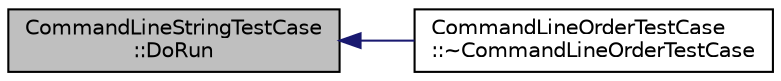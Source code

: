 digraph "CommandLineStringTestCase::DoRun"
{
  edge [fontname="Helvetica",fontsize="10",labelfontname="Helvetica",labelfontsize="10"];
  node [fontname="Helvetica",fontsize="10",shape=record];
  rankdir="LR";
  Node1 [label="CommandLineStringTestCase\l::DoRun",height=0.2,width=0.4,color="black", fillcolor="grey75", style="filled", fontcolor="black"];
  Node1 -> Node2 [dir="back",color="midnightblue",fontsize="10",style="solid"];
  Node2 [label="CommandLineOrderTestCase\l::~CommandLineOrderTestCase",height=0.2,width=0.4,color="black", fillcolor="white", style="filled",URL="$d3/dba/classCommandLineOrderTestCase.html#a321043a02516ae468fbc61bc138840ec"];
}
